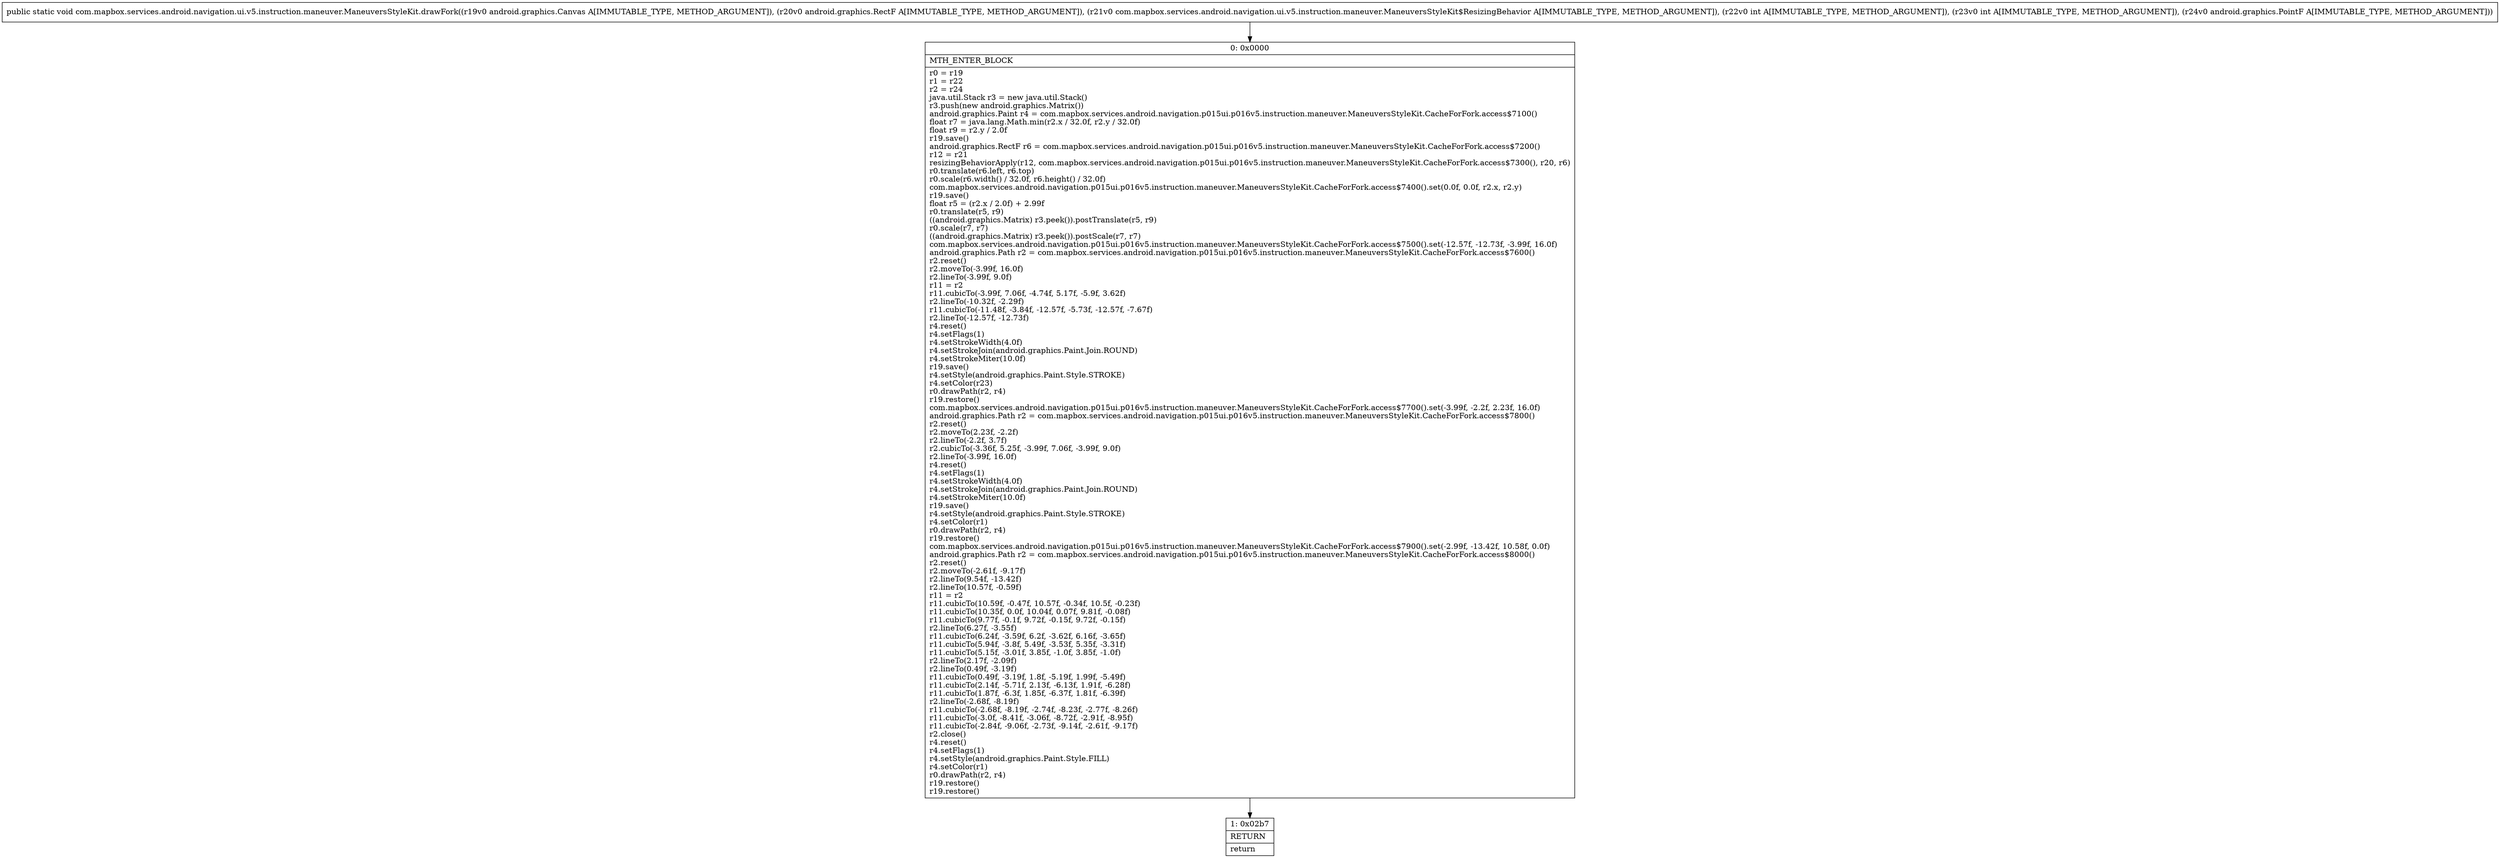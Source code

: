 digraph "CFG forcom.mapbox.services.android.navigation.ui.v5.instruction.maneuver.ManeuversStyleKit.drawFork(Landroid\/graphics\/Canvas;Landroid\/graphics\/RectF;Lcom\/mapbox\/services\/android\/navigation\/ui\/v5\/instruction\/maneuver\/ManeuversStyleKit$ResizingBehavior;IILandroid\/graphics\/PointF;)V" {
Node_0 [shape=record,label="{0\:\ 0x0000|MTH_ENTER_BLOCK\l|r0 = r19\lr1 = r22\lr2 = r24\ljava.util.Stack r3 = new java.util.Stack()\lr3.push(new android.graphics.Matrix())\landroid.graphics.Paint r4 = com.mapbox.services.android.navigation.p015ui.p016v5.instruction.maneuver.ManeuversStyleKit.CacheForFork.access$7100()\lfloat r7 = java.lang.Math.min(r2.x \/ 32.0f, r2.y \/ 32.0f)\lfloat r9 = r2.y \/ 2.0f\lr19.save()\landroid.graphics.RectF r6 = com.mapbox.services.android.navigation.p015ui.p016v5.instruction.maneuver.ManeuversStyleKit.CacheForFork.access$7200()\lr12 = r21\lresizingBehaviorApply(r12, com.mapbox.services.android.navigation.p015ui.p016v5.instruction.maneuver.ManeuversStyleKit.CacheForFork.access$7300(), r20, r6)\lr0.translate(r6.left, r6.top)\lr0.scale(r6.width() \/ 32.0f, r6.height() \/ 32.0f)\lcom.mapbox.services.android.navigation.p015ui.p016v5.instruction.maneuver.ManeuversStyleKit.CacheForFork.access$7400().set(0.0f, 0.0f, r2.x, r2.y)\lr19.save()\lfloat r5 = (r2.x \/ 2.0f) + 2.99f\lr0.translate(r5, r9)\l((android.graphics.Matrix) r3.peek()).postTranslate(r5, r9)\lr0.scale(r7, r7)\l((android.graphics.Matrix) r3.peek()).postScale(r7, r7)\lcom.mapbox.services.android.navigation.p015ui.p016v5.instruction.maneuver.ManeuversStyleKit.CacheForFork.access$7500().set(\-12.57f, \-12.73f, \-3.99f, 16.0f)\landroid.graphics.Path r2 = com.mapbox.services.android.navigation.p015ui.p016v5.instruction.maneuver.ManeuversStyleKit.CacheForFork.access$7600()\lr2.reset()\lr2.moveTo(\-3.99f, 16.0f)\lr2.lineTo(\-3.99f, 9.0f)\lr11 = r2\lr11.cubicTo(\-3.99f, 7.06f, \-4.74f, 5.17f, \-5.9f, 3.62f)\lr2.lineTo(\-10.32f, \-2.29f)\lr11.cubicTo(\-11.48f, \-3.84f, \-12.57f, \-5.73f, \-12.57f, \-7.67f)\lr2.lineTo(\-12.57f, \-12.73f)\lr4.reset()\lr4.setFlags(1)\lr4.setStrokeWidth(4.0f)\lr4.setStrokeJoin(android.graphics.Paint.Join.ROUND)\lr4.setStrokeMiter(10.0f)\lr19.save()\lr4.setStyle(android.graphics.Paint.Style.STROKE)\lr4.setColor(r23)\lr0.drawPath(r2, r4)\lr19.restore()\lcom.mapbox.services.android.navigation.p015ui.p016v5.instruction.maneuver.ManeuversStyleKit.CacheForFork.access$7700().set(\-3.99f, \-2.2f, 2.23f, 16.0f)\landroid.graphics.Path r2 = com.mapbox.services.android.navigation.p015ui.p016v5.instruction.maneuver.ManeuversStyleKit.CacheForFork.access$7800()\lr2.reset()\lr2.moveTo(2.23f, \-2.2f)\lr2.lineTo(\-2.2f, 3.7f)\lr2.cubicTo(\-3.36f, 5.25f, \-3.99f, 7.06f, \-3.99f, 9.0f)\lr2.lineTo(\-3.99f, 16.0f)\lr4.reset()\lr4.setFlags(1)\lr4.setStrokeWidth(4.0f)\lr4.setStrokeJoin(android.graphics.Paint.Join.ROUND)\lr4.setStrokeMiter(10.0f)\lr19.save()\lr4.setStyle(android.graphics.Paint.Style.STROKE)\lr4.setColor(r1)\lr0.drawPath(r2, r4)\lr19.restore()\lcom.mapbox.services.android.navigation.p015ui.p016v5.instruction.maneuver.ManeuversStyleKit.CacheForFork.access$7900().set(\-2.99f, \-13.42f, 10.58f, 0.0f)\landroid.graphics.Path r2 = com.mapbox.services.android.navigation.p015ui.p016v5.instruction.maneuver.ManeuversStyleKit.CacheForFork.access$8000()\lr2.reset()\lr2.moveTo(\-2.61f, \-9.17f)\lr2.lineTo(9.54f, \-13.42f)\lr2.lineTo(10.57f, \-0.59f)\lr11 = r2\lr11.cubicTo(10.59f, \-0.47f, 10.57f, \-0.34f, 10.5f, \-0.23f)\lr11.cubicTo(10.35f, 0.0f, 10.04f, 0.07f, 9.81f, \-0.08f)\lr11.cubicTo(9.77f, \-0.1f, 9.72f, \-0.15f, 9.72f, \-0.15f)\lr2.lineTo(6.27f, \-3.55f)\lr11.cubicTo(6.24f, \-3.59f, 6.2f, \-3.62f, 6.16f, \-3.65f)\lr11.cubicTo(5.94f, \-3.8f, 5.49f, \-3.53f, 5.35f, \-3.31f)\lr11.cubicTo(5.15f, \-3.01f, 3.85f, \-1.0f, 3.85f, \-1.0f)\lr2.lineTo(2.17f, \-2.09f)\lr2.lineTo(0.49f, \-3.19f)\lr11.cubicTo(0.49f, \-3.19f, 1.8f, \-5.19f, 1.99f, \-5.49f)\lr11.cubicTo(2.14f, \-5.71f, 2.13f, \-6.13f, 1.91f, \-6.28f)\lr11.cubicTo(1.87f, \-6.3f, 1.85f, \-6.37f, 1.81f, \-6.39f)\lr2.lineTo(\-2.68f, \-8.19f)\lr11.cubicTo(\-2.68f, \-8.19f, \-2.74f, \-8.23f, \-2.77f, \-8.26f)\lr11.cubicTo(\-3.0f, \-8.41f, \-3.06f, \-8.72f, \-2.91f, \-8.95f)\lr11.cubicTo(\-2.84f, \-9.06f, \-2.73f, \-9.14f, \-2.61f, \-9.17f)\lr2.close()\lr4.reset()\lr4.setFlags(1)\lr4.setStyle(android.graphics.Paint.Style.FILL)\lr4.setColor(r1)\lr0.drawPath(r2, r4)\lr19.restore()\lr19.restore()\l}"];
Node_1 [shape=record,label="{1\:\ 0x02b7|RETURN\l|return\l}"];
MethodNode[shape=record,label="{public static void com.mapbox.services.android.navigation.ui.v5.instruction.maneuver.ManeuversStyleKit.drawFork((r19v0 android.graphics.Canvas A[IMMUTABLE_TYPE, METHOD_ARGUMENT]), (r20v0 android.graphics.RectF A[IMMUTABLE_TYPE, METHOD_ARGUMENT]), (r21v0 com.mapbox.services.android.navigation.ui.v5.instruction.maneuver.ManeuversStyleKit$ResizingBehavior A[IMMUTABLE_TYPE, METHOD_ARGUMENT]), (r22v0 int A[IMMUTABLE_TYPE, METHOD_ARGUMENT]), (r23v0 int A[IMMUTABLE_TYPE, METHOD_ARGUMENT]), (r24v0 android.graphics.PointF A[IMMUTABLE_TYPE, METHOD_ARGUMENT])) }"];
MethodNode -> Node_0;
Node_0 -> Node_1;
}


